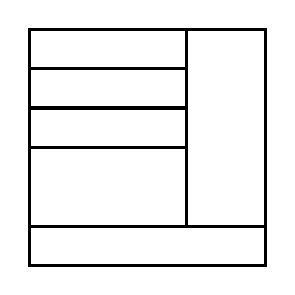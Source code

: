 \begin{tikzpicture}[very thick, scale=.5]
    \draw (0,5) rectangle (4,6);
    \draw (0,4) rectangle (4,5);
    \draw (0,3) rectangle (4,4);
    \draw (0,1) rectangle (4,3);
    \draw (4,1) rectangle (6,6);
    \draw (0,0) rectangle (6,1);
\end{tikzpicture}
